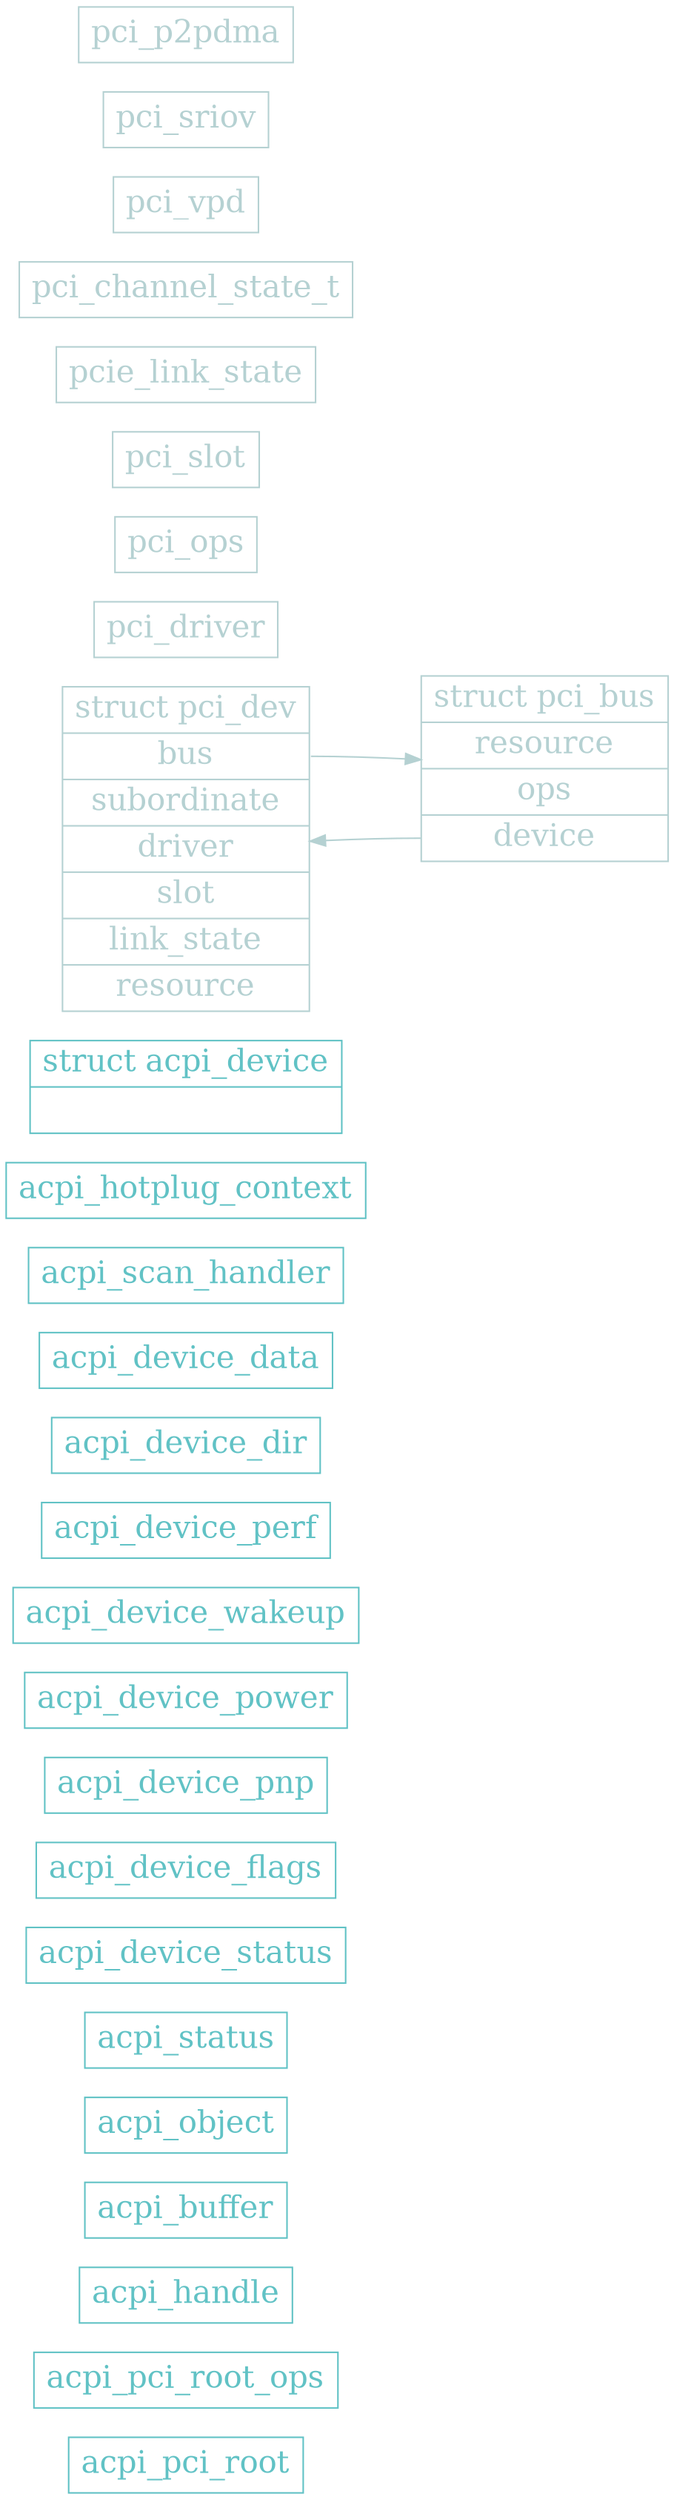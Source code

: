 digraph PCIE {
    graph [rankdir = "LR";];
    subgraph acpi {
        node [color = "#61c2c5"; fontcolor = "#61c2c5"; fontsize = 20; shape = "record";];
        edge [color = "#61c2c5";];
        acpi_pci_root;
        acpi_pci_root_ops;
        acpi_handle;
        acpi_buffer;
        acpi_object;
        acpi_status;
        acpi_device_status;
        acpi_device_flags;
        acpi_device_pnp;
        acpi_device_power;
        acpi_device_wakeup;
        acpi_device_perf;
        acpi_device_dir;
        acpi_device_data;
        acpi_scan_handler;
        acpi_hotplug_context;
        "acpi_device" [label = "<f0> struct acpi_device| <f1>";];
    }
    
    subgraph pci {
        node [color = "#b5d1d2"; fontcolor = "#b5d1d2"; fontsize = 20; shape = "record";];
        edge [color = "#b5d1d2";];
        pci_dev [label = "struct pci_dev | <f0> bus | <f1> subordinate | <f2> driver | <f3> slot | <f4> link_state |<f5> resource";];
        pci_bus [label = "struct pci_bus | <f0> resource |<f1> ops | <f2> device";];
        pci_dev:f0 -> pci_bus;
        pci_bus:f2 -> pci_dev;
        pci_driver;
        pci_ops;
        pci_slot;
        pcie_link_state;
        pci_channel_state_t;
        pci_vpd;
        pci_sriov;
        pci_p2pdma;
    }
    
    # "acpi_device":f0 -> "node1":f0 [id = 0;];
}